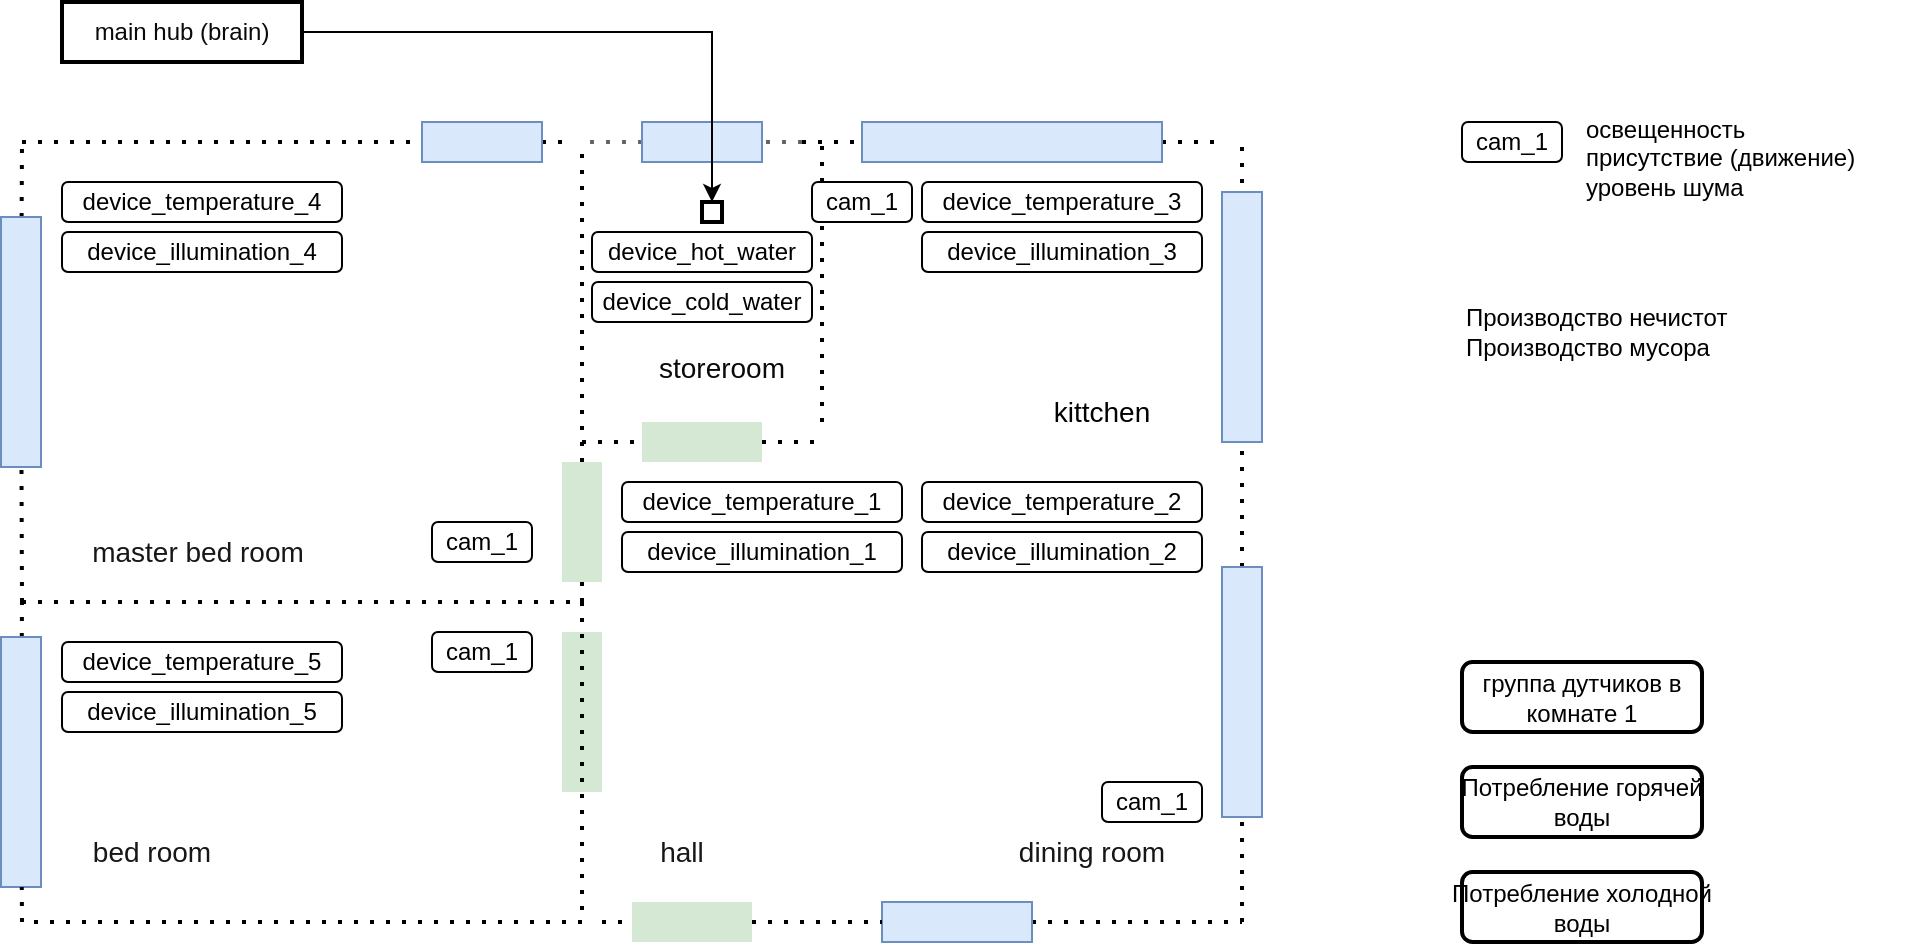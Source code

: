 <mxfile version="20.5.3" type="github">
  <diagram id="jha10XObLrEjy8MLZTSR" name="Page-1">
    <mxGraphModel dx="825" dy="450" grid="1" gridSize="10" guides="1" tooltips="1" connect="1" arrows="1" fold="1" page="1" pageScale="1" pageWidth="850" pageHeight="1100" math="0" shadow="0">
      <root>
        <mxCell id="0" />
        <mxCell id="1" parent="0" />
        <mxCell id="Wfz5jlTh2cpY7burysgj-1" value="&lt;font style=&quot;font-size: 12px;&quot;&gt;device_temperature_4&lt;/font&gt;" style="rounded=1;whiteSpace=wrap;html=1;" vertex="1" parent="1">
          <mxGeometry x="140" y="160" width="140" height="20" as="geometry" />
        </mxCell>
        <mxCell id="Wfz5jlTh2cpY7burysgj-3" value="" style="endArrow=none;dashed=1;html=1;dashPattern=1 3;strokeWidth=2;rounded=0;startArrow=none;" edge="1" parent="1" source="Wfz5jlTh2cpY7burysgj-34">
          <mxGeometry width="50" height="50" relative="1" as="geometry">
            <mxPoint x="120" y="140" as="sourcePoint" />
            <mxPoint x="390" y="140" as="targetPoint" />
          </mxGeometry>
        </mxCell>
        <mxCell id="Wfz5jlTh2cpY7burysgj-5" value="" style="endArrow=none;dashed=1;html=1;dashPattern=1 3;strokeWidth=2;rounded=0;startArrow=none;" edge="1" parent="1" source="Wfz5jlTh2cpY7burysgj-31">
          <mxGeometry width="50" height="50" relative="1" as="geometry">
            <mxPoint x="400" y="450" as="sourcePoint" />
            <mxPoint x="120" y="370" as="targetPoint" />
            <Array as="points" />
          </mxGeometry>
        </mxCell>
        <mxCell id="Wfz5jlTh2cpY7burysgj-6" value="" style="endArrow=none;dashed=1;html=1;dashPattern=1 3;strokeWidth=2;rounded=0;startArrow=none;" edge="1" parent="1" source="Wfz5jlTh2cpY7burysgj-30">
          <mxGeometry width="50" height="50" relative="1" as="geometry">
            <mxPoint x="120" y="370" as="sourcePoint" />
            <mxPoint x="120" y="140" as="targetPoint" />
          </mxGeometry>
        </mxCell>
        <mxCell id="Wfz5jlTh2cpY7burysgj-7" value="" style="endArrow=none;dashed=1;html=1;dashPattern=1 3;strokeWidth=2;rounded=0;" edge="1" parent="1">
          <mxGeometry width="50" height="50" relative="1" as="geometry">
            <mxPoint x="120" y="370" as="sourcePoint" />
            <mxPoint x="400" y="370" as="targetPoint" />
          </mxGeometry>
        </mxCell>
        <mxCell id="Wfz5jlTh2cpY7burysgj-8" value="" style="endArrow=none;dashed=1;html=1;dashPattern=1 3;strokeWidth=2;rounded=0;startArrow=none;" edge="1" parent="1" source="Wfz5jlTh2cpY7burysgj-38">
          <mxGeometry width="50" height="50" relative="1" as="geometry">
            <mxPoint x="400" y="370" as="sourcePoint" />
            <mxPoint x="400" y="140" as="targetPoint" />
          </mxGeometry>
        </mxCell>
        <mxCell id="Wfz5jlTh2cpY7burysgj-9" value="" style="endArrow=none;dashed=1;html=1;dashPattern=1 3;strokeWidth=2;rounded=0;fillColor=#f5f5f5;strokeColor=#666666;startArrow=none;" edge="1" parent="1" source="Wfz5jlTh2cpY7burysgj-21">
          <mxGeometry width="50" height="50" relative="1" as="geometry">
            <mxPoint x="510" y="140" as="sourcePoint" />
            <mxPoint x="400" y="140" as="targetPoint" />
          </mxGeometry>
        </mxCell>
        <mxCell id="Wfz5jlTh2cpY7burysgj-12" value="" style="endArrow=none;dashed=1;html=1;dashPattern=1 3;strokeWidth=2;rounded=0;" edge="1" parent="1">
          <mxGeometry width="50" height="50" relative="1" as="geometry">
            <mxPoint x="520" y="280" as="sourcePoint" />
            <mxPoint x="520" y="140" as="targetPoint" />
          </mxGeometry>
        </mxCell>
        <mxCell id="Wfz5jlTh2cpY7burysgj-14" value="" style="endArrow=none;dashed=1;html=1;dashPattern=1 3;strokeWidth=2;rounded=0;startArrow=none;" edge="1" parent="1" source="Wfz5jlTh2cpY7burysgj-28">
          <mxGeometry width="50" height="50" relative="1" as="geometry">
            <mxPoint x="410" y="530" as="sourcePoint" />
            <mxPoint x="730" y="530" as="targetPoint" />
          </mxGeometry>
        </mxCell>
        <mxCell id="Wfz5jlTh2cpY7burysgj-15" value="" style="endArrow=none;dashed=1;html=1;dashPattern=1 3;strokeWidth=2;rounded=0;startArrow=none;" edge="1" parent="1" source="Wfz5jlTh2cpY7burysgj-26">
          <mxGeometry width="50" height="50" relative="1" as="geometry">
            <mxPoint x="730" y="530" as="sourcePoint" />
            <mxPoint x="730" y="140" as="targetPoint" />
          </mxGeometry>
        </mxCell>
        <mxCell id="Wfz5jlTh2cpY7burysgj-16" value="" style="endArrow=none;dashed=1;html=1;dashPattern=1 3;strokeWidth=2;rounded=0;startArrow=none;" edge="1" parent="1" source="Wfz5jlTh2cpY7burysgj-23">
          <mxGeometry width="50" height="50" relative="1" as="geometry">
            <mxPoint x="510" y="140" as="sourcePoint" />
            <mxPoint x="720" y="140" as="targetPoint" />
          </mxGeometry>
        </mxCell>
        <mxCell id="Wfz5jlTh2cpY7burysgj-21" value="" style="rounded=0;whiteSpace=wrap;html=1;fillColor=#dae8fc;strokeColor=#6c8ebf;" vertex="1" parent="1">
          <mxGeometry x="430" y="130" width="60" height="20" as="geometry" />
        </mxCell>
        <mxCell id="Wfz5jlTh2cpY7burysgj-22" value="" style="endArrow=none;dashed=1;html=1;dashPattern=1 3;strokeWidth=2;rounded=0;fillColor=#f5f5f5;strokeColor=#666666;" edge="1" parent="1" target="Wfz5jlTh2cpY7burysgj-21">
          <mxGeometry width="50" height="50" relative="1" as="geometry">
            <mxPoint x="510" y="140" as="sourcePoint" />
            <mxPoint x="400" y="140" as="targetPoint" />
          </mxGeometry>
        </mxCell>
        <mxCell id="Wfz5jlTh2cpY7burysgj-23" value="" style="rounded=0;whiteSpace=wrap;html=1;fillColor=#dae8fc;strokeColor=#6c8ebf;" vertex="1" parent="1">
          <mxGeometry x="540" y="130" width="150" height="20" as="geometry" />
        </mxCell>
        <mxCell id="Wfz5jlTh2cpY7burysgj-24" value="" style="endArrow=none;dashed=1;html=1;dashPattern=1 3;strokeWidth=2;rounded=0;" edge="1" parent="1" target="Wfz5jlTh2cpY7burysgj-23">
          <mxGeometry width="50" height="50" relative="1" as="geometry">
            <mxPoint x="510" y="140" as="sourcePoint" />
            <mxPoint x="720" y="140" as="targetPoint" />
          </mxGeometry>
        </mxCell>
        <mxCell id="Wfz5jlTh2cpY7burysgj-25" value="" style="rounded=0;whiteSpace=wrap;html=1;rotation=90;fillColor=#dae8fc;strokeColor=#6c8ebf;" vertex="1" parent="1">
          <mxGeometry x="667.5" y="217.5" width="125" height="20" as="geometry" />
        </mxCell>
        <mxCell id="Wfz5jlTh2cpY7burysgj-26" value="" style="rounded=0;whiteSpace=wrap;html=1;rotation=90;fillColor=#dae8fc;strokeColor=#6c8ebf;" vertex="1" parent="1">
          <mxGeometry x="667.5" y="405" width="125" height="20" as="geometry" />
        </mxCell>
        <mxCell id="Wfz5jlTh2cpY7burysgj-27" value="" style="endArrow=none;dashed=1;html=1;dashPattern=1 3;strokeWidth=2;rounded=0;" edge="1" parent="1" target="Wfz5jlTh2cpY7burysgj-26">
          <mxGeometry width="50" height="50" relative="1" as="geometry">
            <mxPoint x="730" y="530" as="sourcePoint" />
            <mxPoint x="730" y="140" as="targetPoint" />
          </mxGeometry>
        </mxCell>
        <mxCell id="Wfz5jlTh2cpY7burysgj-28" value="" style="rounded=0;whiteSpace=wrap;html=1;rotation=-180;fillColor=#dae8fc;strokeColor=#6c8ebf;" vertex="1" parent="1">
          <mxGeometry x="550" y="520" width="75" height="20" as="geometry" />
        </mxCell>
        <mxCell id="Wfz5jlTh2cpY7burysgj-29" value="" style="endArrow=none;dashed=1;html=1;dashPattern=1 3;strokeWidth=2;rounded=0;startArrow=none;" edge="1" parent="1" source="Wfz5jlTh2cpY7burysgj-40" target="Wfz5jlTh2cpY7burysgj-28">
          <mxGeometry width="50" height="50" relative="1" as="geometry">
            <mxPoint x="410" y="530" as="sourcePoint" />
            <mxPoint x="730" y="530" as="targetPoint" />
          </mxGeometry>
        </mxCell>
        <mxCell id="Wfz5jlTh2cpY7burysgj-31" value="" style="rounded=0;whiteSpace=wrap;html=1;rotation=90;fillColor=#dae8fc;strokeColor=#6c8ebf;" vertex="1" parent="1">
          <mxGeometry x="57" y="440" width="125" height="20" as="geometry" />
        </mxCell>
        <mxCell id="Wfz5jlTh2cpY7burysgj-30" value="" style="rounded=0;whiteSpace=wrap;html=1;rotation=90;fillColor=#dae8fc;strokeColor=#6c8ebf;" vertex="1" parent="1">
          <mxGeometry x="57" y="230" width="125" height="20" as="geometry" />
        </mxCell>
        <mxCell id="Wfz5jlTh2cpY7burysgj-33" value="" style="endArrow=none;dashed=1;html=1;dashPattern=1 3;strokeWidth=2;rounded=0;" edge="1" parent="1" target="Wfz5jlTh2cpY7burysgj-30">
          <mxGeometry width="50" height="50" relative="1" as="geometry">
            <mxPoint x="120" y="370" as="sourcePoint" />
            <mxPoint x="120" y="140" as="targetPoint" />
          </mxGeometry>
        </mxCell>
        <mxCell id="Wfz5jlTh2cpY7burysgj-34" value="" style="rounded=0;whiteSpace=wrap;html=1;fillColor=#dae8fc;strokeColor=#6c8ebf;" vertex="1" parent="1">
          <mxGeometry x="320" y="130" width="60" height="20" as="geometry" />
        </mxCell>
        <mxCell id="Wfz5jlTh2cpY7burysgj-35" value="" style="endArrow=none;dashed=1;html=1;dashPattern=1 3;strokeWidth=2;rounded=0;" edge="1" parent="1" target="Wfz5jlTh2cpY7burysgj-34">
          <mxGeometry width="50" height="50" relative="1" as="geometry">
            <mxPoint x="120" y="140" as="sourcePoint" />
            <mxPoint x="390" y="140" as="targetPoint" />
          </mxGeometry>
        </mxCell>
        <mxCell id="Wfz5jlTh2cpY7burysgj-36" value="" style="endArrow=none;dashed=1;html=1;dashPattern=1 3;strokeWidth=2;rounded=0;startArrow=none;" edge="1" parent="1" source="Wfz5jlTh2cpY7burysgj-19">
          <mxGeometry width="50" height="50" relative="1" as="geometry">
            <mxPoint x="400" y="290" as="sourcePoint" />
            <mxPoint x="520" y="290" as="targetPoint" />
          </mxGeometry>
        </mxCell>
        <mxCell id="Wfz5jlTh2cpY7burysgj-19" value="" style="rounded=0;whiteSpace=wrap;html=1;fillColor=#d5e8d4;strokeColor=none;" vertex="1" parent="1">
          <mxGeometry x="430" y="280" width="60" height="20" as="geometry" />
        </mxCell>
        <mxCell id="Wfz5jlTh2cpY7burysgj-37" value="" style="endArrow=none;dashed=1;html=1;dashPattern=1 3;strokeWidth=2;rounded=0;" edge="1" parent="1" target="Wfz5jlTh2cpY7burysgj-19">
          <mxGeometry width="50" height="50" relative="1" as="geometry">
            <mxPoint x="400" y="290" as="sourcePoint" />
            <mxPoint x="520" y="290" as="targetPoint" />
          </mxGeometry>
        </mxCell>
        <mxCell id="Wfz5jlTh2cpY7burysgj-38" value="" style="rounded=0;whiteSpace=wrap;html=1;fillColor=#d5e8d4;strokeColor=none;rotation=90;" vertex="1" parent="1">
          <mxGeometry x="370" y="320" width="60" height="20" as="geometry" />
        </mxCell>
        <mxCell id="Wfz5jlTh2cpY7burysgj-39" value="" style="endArrow=none;dashed=1;html=1;dashPattern=1 3;strokeWidth=2;rounded=0;" edge="1" parent="1" target="Wfz5jlTh2cpY7burysgj-38">
          <mxGeometry width="50" height="50" relative="1" as="geometry">
            <mxPoint x="400" y="370" as="sourcePoint" />
            <mxPoint x="400" y="140" as="targetPoint" />
          </mxGeometry>
        </mxCell>
        <mxCell id="Wfz5jlTh2cpY7burysgj-40" value="" style="rounded=0;whiteSpace=wrap;html=1;fillColor=#d5e8d4;strokeColor=none;" vertex="1" parent="1">
          <mxGeometry x="425" y="520" width="60" height="20" as="geometry" />
        </mxCell>
        <mxCell id="Wfz5jlTh2cpY7burysgj-41" value="" style="endArrow=none;dashed=1;html=1;dashPattern=1 3;strokeWidth=2;rounded=0;" edge="1" parent="1" target="Wfz5jlTh2cpY7burysgj-40">
          <mxGeometry width="50" height="50" relative="1" as="geometry">
            <mxPoint x="410" y="530" as="sourcePoint" />
            <mxPoint x="550" y="530" as="targetPoint" />
          </mxGeometry>
        </mxCell>
        <mxCell id="Wfz5jlTh2cpY7burysgj-42" value="" style="rounded=0;whiteSpace=wrap;html=1;fillColor=#d5e8d4;strokeColor=none;rotation=90;" vertex="1" parent="1">
          <mxGeometry x="360" y="415" width="80" height="20" as="geometry" />
        </mxCell>
        <mxCell id="Wfz5jlTh2cpY7burysgj-43" value="" style="endArrow=none;dashed=1;html=1;dashPattern=1 3;strokeWidth=2;rounded=0;" edge="1" parent="1" target="Wfz5jlTh2cpY7burysgj-31">
          <mxGeometry width="50" height="50" relative="1" as="geometry">
            <mxPoint x="400" y="370" as="sourcePoint" />
            <mxPoint x="119.891" y="512.5" as="targetPoint" />
            <Array as="points">
              <mxPoint x="400" y="530" />
              <mxPoint x="270" y="530" />
              <mxPoint x="120" y="530" />
            </Array>
          </mxGeometry>
        </mxCell>
        <mxCell id="Wfz5jlTh2cpY7burysgj-44" value="&lt;font style=&quot;font-size: 14px;&quot;&gt;kittchen&lt;/font&gt;" style="text;html=1;strokeColor=none;fillColor=none;align=center;verticalAlign=middle;whiteSpace=wrap;rounded=0;strokeWidth=14;" vertex="1" parent="1">
          <mxGeometry x="630" y="260" width="60" height="30" as="geometry" />
        </mxCell>
        <mxCell id="Wfz5jlTh2cpY7burysgj-46" value="&lt;span style=&quot;font-family: Arial, Helvetica, sans-serif; text-align: start; background-color: rgba(255, 255, 255, 0.05);&quot;&gt;&lt;font color=&quot;#171717&quot; style=&quot;font-size: 14px;&quot;&gt;dining room&lt;/font&gt;&lt;/span&gt;" style="text;html=1;strokeColor=none;fillColor=none;align=center;verticalAlign=middle;whiteSpace=wrap;rounded=0;" vertex="1" parent="1">
          <mxGeometry x="600" y="480" width="110" height="30" as="geometry" />
        </mxCell>
        <mxCell id="Wfz5jlTh2cpY7burysgj-47" value="&lt;span style=&quot;font-family: Arial, Helvetica, sans-serif; text-align: start; background-color: rgba(255, 255, 255, 0.05);&quot;&gt;&lt;font color=&quot;#171717&quot; style=&quot;font-size: 14px;&quot;&gt;master bed room&lt;/font&gt;&lt;/span&gt;" style="text;html=1;strokeColor=none;fillColor=none;align=center;verticalAlign=middle;whiteSpace=wrap;rounded=0;" vertex="1" parent="1">
          <mxGeometry x="148" y="330" width="120" height="30" as="geometry" />
        </mxCell>
        <mxCell id="Wfz5jlTh2cpY7burysgj-50" value="&lt;span style=&quot;font-family: Arial, Helvetica, sans-serif; text-align: start; background-color: rgba(255, 255, 255, 0.05);&quot;&gt;&lt;font color=&quot;#171717&quot; style=&quot;font-size: 14px;&quot;&gt;bed room&lt;/font&gt;&lt;/span&gt;" style="text;html=1;strokeColor=none;fillColor=none;align=center;verticalAlign=middle;whiteSpace=wrap;rounded=0;" vertex="1" parent="1">
          <mxGeometry x="125" y="480" width="120" height="30" as="geometry" />
        </mxCell>
        <mxCell id="Wfz5jlTh2cpY7burysgj-51" value="&lt;span style=&quot;font-family: Arial, Helvetica, sans-serif; text-align: start; background-color: rgba(255, 255, 255, 0.05);&quot;&gt;&lt;font color=&quot;#0a0a0a&quot; style=&quot;font-size: 14px;&quot;&gt;storeroom&lt;/font&gt;&lt;/span&gt;" style="text;html=1;strokeColor=none;fillColor=none;align=center;verticalAlign=middle;whiteSpace=wrap;rounded=0;strokeWidth=14;" vertex="1" parent="1">
          <mxGeometry x="440" y="237.5" width="60" height="30" as="geometry" />
        </mxCell>
        <mxCell id="Wfz5jlTh2cpY7burysgj-52" value="&lt;div style=&quot;text-align: start;&quot;&gt;&lt;font face=&quot;Arial, Helvetica, sans-serif&quot; color=&quot;#171717&quot;&gt;&lt;span style=&quot;font-size: 14px; background-color: rgba(255, 255, 255, 0.05);&quot;&gt;hall&lt;/span&gt;&lt;/font&gt;&lt;/div&gt;" style="text;html=1;strokeColor=none;fillColor=none;align=center;verticalAlign=middle;whiteSpace=wrap;rounded=0;" vertex="1" parent="1">
          <mxGeometry x="420" y="480" width="60" height="30" as="geometry" />
        </mxCell>
        <mxCell id="Wfz5jlTh2cpY7burysgj-53" value="&lt;font style=&quot;font-size: 12px;&quot;&gt;device_temperature_5&lt;/font&gt;" style="rounded=1;whiteSpace=wrap;html=1;" vertex="1" parent="1">
          <mxGeometry x="140" y="390" width="140" height="20" as="geometry" />
        </mxCell>
        <mxCell id="Wfz5jlTh2cpY7burysgj-54" value="&lt;font style=&quot;font-size: 12px;&quot;&gt;device_temperature_3&lt;/font&gt;" style="rounded=1;whiteSpace=wrap;html=1;" vertex="1" parent="1">
          <mxGeometry x="570" y="160" width="140" height="20" as="geometry" />
        </mxCell>
        <mxCell id="Wfz5jlTh2cpY7burysgj-55" value="&lt;font style=&quot;font-size: 12px;&quot;&gt;device_temperature_2&lt;/font&gt;" style="rounded=1;whiteSpace=wrap;html=1;" vertex="1" parent="1">
          <mxGeometry x="570" y="310" width="140" height="20" as="geometry" />
        </mxCell>
        <mxCell id="Wfz5jlTh2cpY7burysgj-56" value="&lt;font style=&quot;font-size: 12px;&quot;&gt;device_temperature_1&lt;/font&gt;" style="rounded=1;whiteSpace=wrap;html=1;" vertex="1" parent="1">
          <mxGeometry x="420" y="310" width="140" height="20" as="geometry" />
        </mxCell>
        <mxCell id="Wfz5jlTh2cpY7burysgj-59" style="edgeStyle=orthogonalEdgeStyle;rounded=0;orthogonalLoop=1;jettySize=auto;html=1;fontSize=12;fontColor=#0A0A0A;exitX=1;exitY=0.5;exitDx=0;exitDy=0;" edge="1" parent="1" source="Wfz5jlTh2cpY7burysgj-60" target="Wfz5jlTh2cpY7burysgj-58">
          <mxGeometry relative="1" as="geometry">
            <mxPoint x="350" y="55" as="sourcePoint" />
          </mxGeometry>
        </mxCell>
        <mxCell id="Wfz5jlTh2cpY7burysgj-58" value="" style="whiteSpace=wrap;html=1;aspect=fixed;strokeColor=default;strokeWidth=2;fontSize=12;fontColor=#0A0A0A;fillColor=none;gradientColor=none;" vertex="1" parent="1">
          <mxGeometry x="460" y="170" width="10" height="10" as="geometry" />
        </mxCell>
        <mxCell id="Wfz5jlTh2cpY7burysgj-60" value="" style="rounded=0;whiteSpace=wrap;html=1;strokeColor=default;strokeWidth=2;fontSize=12;fontColor=#0A0A0A;fillColor=none;gradientColor=none;" vertex="1" parent="1">
          <mxGeometry x="140" y="70" width="120" height="30" as="geometry" />
        </mxCell>
        <mxCell id="Wfz5jlTh2cpY7burysgj-68" value="main hub (brain)" style="text;html=1;strokeColor=none;fillColor=none;align=center;verticalAlign=middle;whiteSpace=wrap;rounded=0;strokeWidth=2;fontSize=12;fontColor=#0A0A0A;" vertex="1" parent="1">
          <mxGeometry x="155" y="70" width="90" height="30" as="geometry" />
        </mxCell>
        <mxCell id="Wfz5jlTh2cpY7burysgj-70" value="&lt;font style=&quot;font-size: 12px;&quot;&gt;device_&lt;span style=&quot;font-family: Arial, Helvetica, sans-serif; text-align: start; background-color: rgba(255, 255, 255, 0.05);&quot;&gt;illumination&lt;/span&gt;_4&lt;/font&gt;" style="rounded=1;whiteSpace=wrap;html=1;" vertex="1" parent="1">
          <mxGeometry x="140" y="185" width="140" height="20" as="geometry" />
        </mxCell>
        <mxCell id="Wfz5jlTh2cpY7burysgj-71" value="&lt;font style=&quot;font-size: 12px;&quot;&gt;device_&lt;span style=&quot;font-family: Arial, Helvetica, sans-serif; text-align: start; background-color: rgba(255, 255, 255, 0.05);&quot;&gt;illumination&lt;/span&gt;_3&lt;/font&gt;" style="rounded=1;whiteSpace=wrap;html=1;" vertex="1" parent="1">
          <mxGeometry x="570" y="185" width="140" height="20" as="geometry" />
        </mxCell>
        <mxCell id="Wfz5jlTh2cpY7burysgj-72" value="&lt;font style=&quot;font-size: 12px;&quot;&gt;device_&lt;span style=&quot;font-family: Arial, Helvetica, sans-serif; text-align: start; background-color: rgba(255, 255, 255, 0.05);&quot;&gt;illumination&lt;/span&gt;_2&lt;/font&gt;" style="rounded=1;whiteSpace=wrap;html=1;" vertex="1" parent="1">
          <mxGeometry x="570" y="335" width="140" height="20" as="geometry" />
        </mxCell>
        <mxCell id="Wfz5jlTh2cpY7burysgj-73" value="&lt;font style=&quot;font-size: 12px;&quot;&gt;device_&lt;span style=&quot;font-family: Arial, Helvetica, sans-serif; text-align: start; background-color: rgba(255, 255, 255, 0.05);&quot;&gt;illumination&lt;/span&gt;_1&lt;/font&gt;" style="rounded=1;whiteSpace=wrap;html=1;" vertex="1" parent="1">
          <mxGeometry x="420" y="335" width="140" height="20" as="geometry" />
        </mxCell>
        <mxCell id="Wfz5jlTh2cpY7burysgj-74" value="&lt;font style=&quot;font-size: 12px;&quot;&gt;device_&lt;span style=&quot;font-family: Arial, Helvetica, sans-serif; text-align: start; background-color: rgba(255, 255, 255, 0.05);&quot;&gt;illumination&lt;/span&gt;_5&lt;/font&gt;" style="rounded=1;whiteSpace=wrap;html=1;" vertex="1" parent="1">
          <mxGeometry x="140" y="415" width="140" height="20" as="geometry" />
        </mxCell>
        <mxCell id="Wfz5jlTh2cpY7burysgj-75" value="&lt;font style=&quot;font-size: 12px;&quot;&gt;device_hot_water&lt;/font&gt;" style="rounded=1;whiteSpace=wrap;html=1;" vertex="1" parent="1">
          <mxGeometry x="405" y="185" width="110" height="20" as="geometry" />
        </mxCell>
        <mxCell id="Wfz5jlTh2cpY7burysgj-76" value="&lt;font style=&quot;font-size: 12px;&quot;&gt;device_cold_water&lt;/font&gt;" style="rounded=1;whiteSpace=wrap;html=1;" vertex="1" parent="1">
          <mxGeometry x="405" y="210" width="110" height="20" as="geometry" />
        </mxCell>
        <mxCell id="Wfz5jlTh2cpY7burysgj-77" value="cam_1" style="rounded=1;whiteSpace=wrap;html=1;" vertex="1" parent="1">
          <mxGeometry x="325" y="330" width="50" height="20" as="geometry" />
        </mxCell>
        <mxCell id="Wfz5jlTh2cpY7burysgj-80" value="cam_1" style="rounded=1;whiteSpace=wrap;html=1;" vertex="1" parent="1">
          <mxGeometry x="325" y="385" width="50" height="20" as="geometry" />
        </mxCell>
        <mxCell id="Wfz5jlTh2cpY7burysgj-81" value="cam_1" style="rounded=1;whiteSpace=wrap;html=1;" vertex="1" parent="1">
          <mxGeometry x="515" y="160" width="50" height="20" as="geometry" />
        </mxCell>
        <mxCell id="Wfz5jlTh2cpY7burysgj-82" value="cam_1" style="rounded=1;whiteSpace=wrap;html=1;" vertex="1" parent="1">
          <mxGeometry x="660" y="460" width="50" height="20" as="geometry" />
        </mxCell>
        <mxCell id="Wfz5jlTh2cpY7burysgj-83" value="cam_1" style="rounded=1;whiteSpace=wrap;html=1;" vertex="1" parent="1">
          <mxGeometry x="840" y="130" width="50" height="20" as="geometry" />
        </mxCell>
        <mxCell id="Wfz5jlTh2cpY7burysgj-84" value="освещенность&lt;br&gt;присутствие (движение)&lt;br&gt;уровень шума" style="text;html=1;strokeColor=none;fillColor=none;align=left;verticalAlign=middle;whiteSpace=wrap;rounded=0;strokeWidth=2;fontSize=12;fontColor=#000000;" vertex="1" parent="1">
          <mxGeometry x="900" y="133" width="170" height="30" as="geometry" />
        </mxCell>
        <mxCell id="Wfz5jlTh2cpY7burysgj-86" value="Производство нечистот&lt;br&gt;Производство мусора" style="text;html=1;strokeColor=none;fillColor=none;align=left;verticalAlign=middle;whiteSpace=wrap;rounded=0;strokeWidth=2;fontSize=12;fontColor=#000000;" vertex="1" parent="1">
          <mxGeometry x="840" y="220" width="150" height="30" as="geometry" />
        </mxCell>
        <mxCell id="Wfz5jlTh2cpY7burysgj-87" value="группа дутчиков в комнате 1" style="rounded=1;whiteSpace=wrap;html=1;strokeColor=default;strokeWidth=2;fontSize=12;fontColor=#000000;fillColor=none;gradientColor=none;align=center;labelBorderColor=none;" vertex="1" parent="1">
          <mxGeometry x="840" y="400" width="120" height="35" as="geometry" />
        </mxCell>
        <mxCell id="Wfz5jlTh2cpY7burysgj-88" value="&lt;span style=&quot;&quot;&gt;Потребление&amp;nbsp;горячей воды&lt;/span&gt;" style="rounded=1;whiteSpace=wrap;html=1;strokeColor=default;strokeWidth=2;fontSize=12;fontColor=#000000;fillColor=none;gradientColor=none;align=center;labelBorderColor=none;" vertex="1" parent="1">
          <mxGeometry x="840" y="452.5" width="120" height="35" as="geometry" />
        </mxCell>
        <mxCell id="Wfz5jlTh2cpY7burysgj-89" value="&lt;span style=&quot;&quot;&gt;Потребление&amp;nbsp;холодной воды&lt;/span&gt;" style="rounded=1;whiteSpace=wrap;html=1;strokeColor=default;strokeWidth=2;fontSize=12;fontColor=#000000;fillColor=none;gradientColor=none;align=center;labelBorderColor=none;" vertex="1" parent="1">
          <mxGeometry x="840" y="505" width="120" height="35" as="geometry" />
        </mxCell>
      </root>
    </mxGraphModel>
  </diagram>
</mxfile>
